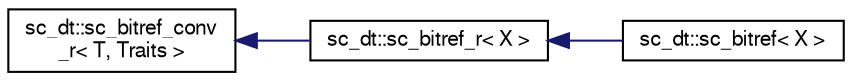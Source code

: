 digraph "Graphical Class Hierarchy"
{
  edge [fontname="FreeSans",fontsize="10",labelfontname="FreeSans",labelfontsize="10"];
  node [fontname="FreeSans",fontsize="10",shape=record];
  rankdir="LR";
  Node0 [label="sc_dt::sc_bitref_conv\l_r\< T, Traits \>",height=0.2,width=0.4,color="black", fillcolor="white", style="filled",URL="$a01392.html"];
  Node0 -> Node1 [dir="back",color="midnightblue",fontsize="10",style="solid",fontname="FreeSans"];
  Node1 [label="sc_dt::sc_bitref_r\< X \>",height=0.2,width=0.4,color="black", fillcolor="white", style="filled",URL="$a01396.html"];
  Node1 -> Node2 [dir="back",color="midnightblue",fontsize="10",style="solid",fontname="FreeSans"];
  Node2 [label="sc_dt::sc_bitref\< X \>",height=0.2,width=0.4,color="black", fillcolor="white", style="filled",URL="$a01400.html"];
}
